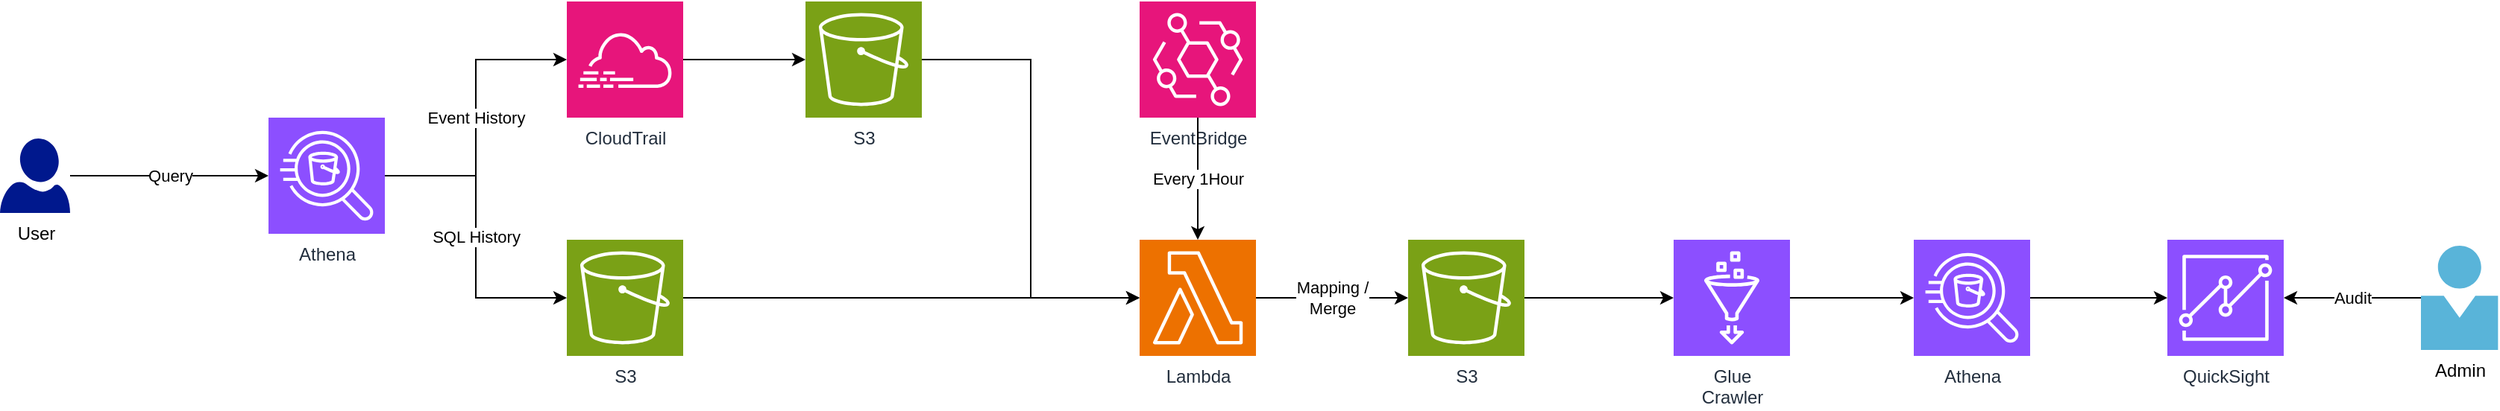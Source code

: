 <mxfile version="22.1.17" type="github">
  <diagram name="페이지-1" id="lUHlTmh8YYgmPMqC05yb">
    <mxGraphModel dx="1914" dy="931" grid="1" gridSize="10" guides="1" tooltips="1" connect="1" arrows="1" fold="1" page="1" pageScale="1" pageWidth="3300" pageHeight="4681" math="0" shadow="0">
      <root>
        <mxCell id="0" />
        <mxCell id="1" parent="0" />
        <mxCell id="O2ZlWHLAKghSJVd6REr4-1" value="Athena&lt;br&gt;" style="sketch=0;points=[[0,0,0],[0.25,0,0],[0.5,0,0],[0.75,0,0],[1,0,0],[0,1,0],[0.25,1,0],[0.5,1,0],[0.75,1,0],[1,1,0],[0,0.25,0],[0,0.5,0],[0,0.75,0],[1,0.25,0],[1,0.5,0],[1,0.75,0]];outlineConnect=0;fontColor=#232F3E;fillColor=#8C4FFF;strokeColor=#ffffff;dashed=0;verticalLabelPosition=bottom;verticalAlign=top;align=center;html=1;fontSize=12;fontStyle=0;aspect=fixed;shape=mxgraph.aws4.resourceIcon;resIcon=mxgraph.aws4.athena;" vertex="1" parent="1">
          <mxGeometry x="380" y="348" width="78" height="78" as="geometry" />
        </mxCell>
        <mxCell id="O2ZlWHLAKghSJVd6REr4-2" value="S3" style="sketch=0;points=[[0,0,0],[0.25,0,0],[0.5,0,0],[0.75,0,0],[1,0,0],[0,1,0],[0.25,1,0],[0.5,1,0],[0.75,1,0],[1,1,0],[0,0.25,0],[0,0.5,0],[0,0.75,0],[1,0.25,0],[1,0.5,0],[1,0.75,0]];outlineConnect=0;fontColor=#232F3E;fillColor=#7AA116;strokeColor=#ffffff;dashed=0;verticalLabelPosition=bottom;verticalAlign=top;align=center;html=1;fontSize=12;fontStyle=0;aspect=fixed;shape=mxgraph.aws4.resourceIcon;resIcon=mxgraph.aws4.s3;" vertex="1" parent="1">
          <mxGeometry x="1144" y="430" width="78" height="78" as="geometry" />
        </mxCell>
        <mxCell id="O2ZlWHLAKghSJVd6REr4-3" value="CloudTrail" style="sketch=0;points=[[0,0,0],[0.25,0,0],[0.5,0,0],[0.75,0,0],[1,0,0],[0,1,0],[0.25,1,0],[0.5,1,0],[0.75,1,0],[1,1,0],[0,0.25,0],[0,0.5,0],[0,0.75,0],[1,0.25,0],[1,0.5,0],[1,0.75,0]];points=[[0,0,0],[0.25,0,0],[0.5,0,0],[0.75,0,0],[1,0,0],[0,1,0],[0.25,1,0],[0.5,1,0],[0.75,1,0],[1,1,0],[0,0.25,0],[0,0.5,0],[0,0.75,0],[1,0.25,0],[1,0.5,0],[1,0.75,0]];outlineConnect=0;fontColor=#232F3E;fillColor=#E7157B;strokeColor=#ffffff;dashed=0;verticalLabelPosition=bottom;verticalAlign=top;align=center;html=1;fontSize=12;fontStyle=0;aspect=fixed;shape=mxgraph.aws4.resourceIcon;resIcon=mxgraph.aws4.cloudtrail;" vertex="1" parent="1">
          <mxGeometry x="580" y="270" width="78" height="78" as="geometry" />
        </mxCell>
        <mxCell id="O2ZlWHLAKghSJVd6REr4-4" value="EventBridge" style="sketch=0;points=[[0,0,0],[0.25,0,0],[0.5,0,0],[0.75,0,0],[1,0,0],[0,1,0],[0.25,1,0],[0.5,1,0],[0.75,1,0],[1,1,0],[0,0.25,0],[0,0.5,0],[0,0.75,0],[1,0.25,0],[1,0.5,0],[1,0.75,0]];outlineConnect=0;fontColor=#232F3E;fillColor=#E7157B;strokeColor=#ffffff;dashed=0;verticalLabelPosition=bottom;verticalAlign=top;align=center;html=1;fontSize=12;fontStyle=0;aspect=fixed;shape=mxgraph.aws4.resourceIcon;resIcon=mxgraph.aws4.eventbridge;" vertex="1" parent="1">
          <mxGeometry x="964" y="270" width="78" height="78" as="geometry" />
        </mxCell>
        <mxCell id="O2ZlWHLAKghSJVd6REr4-10" value="Mapping /&lt;br&gt;Merge" style="edgeStyle=orthogonalEdgeStyle;rounded=0;orthogonalLoop=1;jettySize=auto;html=1;" edge="1" parent="1" source="O2ZlWHLAKghSJVd6REr4-5" target="O2ZlWHLAKghSJVd6REr4-2">
          <mxGeometry relative="1" as="geometry" />
        </mxCell>
        <mxCell id="O2ZlWHLAKghSJVd6REr4-5" value="Lambda" style="sketch=0;points=[[0,0,0],[0.25,0,0],[0.5,0,0],[0.75,0,0],[1,0,0],[0,1,0],[0.25,1,0],[0.5,1,0],[0.75,1,0],[1,1,0],[0,0.25,0],[0,0.5,0],[0,0.75,0],[1,0.25,0],[1,0.5,0],[1,0.75,0]];outlineConnect=0;fontColor=#232F3E;fillColor=#ED7100;strokeColor=#ffffff;dashed=0;verticalLabelPosition=bottom;verticalAlign=top;align=center;html=1;fontSize=12;fontStyle=0;aspect=fixed;shape=mxgraph.aws4.resourceIcon;resIcon=mxgraph.aws4.lambda;" vertex="1" parent="1">
          <mxGeometry x="964" y="430" width="78" height="78" as="geometry" />
        </mxCell>
        <mxCell id="O2ZlWHLAKghSJVd6REr4-6" value="S3" style="sketch=0;points=[[0,0,0],[0.25,0,0],[0.5,0,0],[0.75,0,0],[1,0,0],[0,1,0],[0.25,1,0],[0.5,1,0],[0.75,1,0],[1,1,0],[0,0.25,0],[0,0.5,0],[0,0.75,0],[1,0.25,0],[1,0.5,0],[1,0.75,0]];outlineConnect=0;fontColor=#232F3E;fillColor=#7AA116;strokeColor=#ffffff;dashed=0;verticalLabelPosition=bottom;verticalAlign=top;align=center;html=1;fontSize=12;fontStyle=0;aspect=fixed;shape=mxgraph.aws4.resourceIcon;resIcon=mxgraph.aws4.s3;" vertex="1" parent="1">
          <mxGeometry x="580" y="430" width="78" height="78" as="geometry" />
        </mxCell>
        <mxCell id="O2ZlWHLAKghSJVd6REr4-29" style="edgeStyle=orthogonalEdgeStyle;rounded=0;orthogonalLoop=1;jettySize=auto;html=1;" edge="1" parent="1" source="O2ZlWHLAKghSJVd6REr4-7" target="O2ZlWHLAKghSJVd6REr4-28">
          <mxGeometry relative="1" as="geometry" />
        </mxCell>
        <mxCell id="O2ZlWHLAKghSJVd6REr4-7" value="Athena" style="sketch=0;points=[[0,0,0],[0.25,0,0],[0.5,0,0],[0.75,0,0],[1,0,0],[0,1,0],[0.25,1,0],[0.5,1,0],[0.75,1,0],[1,1,0],[0,0.25,0],[0,0.5,0],[0,0.75,0],[1,0.25,0],[1,0.5,0],[1,0.75,0]];outlineConnect=0;fontColor=#232F3E;fillColor=#8C4FFF;strokeColor=#ffffff;dashed=0;verticalLabelPosition=bottom;verticalAlign=top;align=center;html=1;fontSize=12;fontStyle=0;aspect=fixed;shape=mxgraph.aws4.resourceIcon;resIcon=mxgraph.aws4.athena;" vertex="1" parent="1">
          <mxGeometry x="1483" y="430" width="78" height="78" as="geometry" />
        </mxCell>
        <mxCell id="O2ZlWHLAKghSJVd6REr4-8" value="Glue&lt;br&gt;Crawler" style="sketch=0;points=[[0,0,0],[0.25,0,0],[0.5,0,0],[0.75,0,0],[1,0,0],[0,1,0],[0.25,1,0],[0.5,1,0],[0.75,1,0],[1,1,0],[0,0.25,0],[0,0.5,0],[0,0.75,0],[1,0.25,0],[1,0.5,0],[1,0.75,0]];outlineConnect=0;fontColor=#232F3E;fillColor=#8C4FFF;strokeColor=#ffffff;dashed=0;verticalLabelPosition=bottom;verticalAlign=top;align=center;html=1;fontSize=12;fontStyle=0;aspect=fixed;shape=mxgraph.aws4.resourceIcon;resIcon=mxgraph.aws4.glue;" vertex="1" parent="1">
          <mxGeometry x="1322" y="430" width="78" height="78" as="geometry" />
        </mxCell>
        <mxCell id="O2ZlWHLAKghSJVd6REr4-12" style="edgeStyle=orthogonalEdgeStyle;rounded=0;orthogonalLoop=1;jettySize=auto;html=1;entryX=0;entryY=0.5;entryDx=0;entryDy=0;entryPerimeter=0;" edge="1" parent="1" source="O2ZlWHLAKghSJVd6REr4-2" target="O2ZlWHLAKghSJVd6REr4-8">
          <mxGeometry relative="1" as="geometry" />
        </mxCell>
        <mxCell id="O2ZlWHLAKghSJVd6REr4-13" style="edgeStyle=orthogonalEdgeStyle;rounded=0;orthogonalLoop=1;jettySize=auto;html=1;entryX=0;entryY=0.5;entryDx=0;entryDy=0;entryPerimeter=0;" edge="1" parent="1" source="O2ZlWHLAKghSJVd6REr4-8" target="O2ZlWHLAKghSJVd6REr4-7">
          <mxGeometry relative="1" as="geometry" />
        </mxCell>
        <mxCell id="O2ZlWHLAKghSJVd6REr4-14" value="Event History" style="edgeStyle=orthogonalEdgeStyle;rounded=0;orthogonalLoop=1;jettySize=auto;html=1;entryX=0;entryY=0.5;entryDx=0;entryDy=0;entryPerimeter=0;" edge="1" parent="1" source="O2ZlWHLAKghSJVd6REr4-1" target="O2ZlWHLAKghSJVd6REr4-3">
          <mxGeometry relative="1" as="geometry" />
        </mxCell>
        <mxCell id="O2ZlWHLAKghSJVd6REr4-15" value="SQL History" style="edgeStyle=orthogonalEdgeStyle;rounded=0;orthogonalLoop=1;jettySize=auto;html=1;entryX=0;entryY=0.5;entryDx=0;entryDy=0;entryPerimeter=0;" edge="1" parent="1" source="O2ZlWHLAKghSJVd6REr4-1" target="O2ZlWHLAKghSJVd6REr4-6">
          <mxGeometry relative="1" as="geometry" />
        </mxCell>
        <mxCell id="O2ZlWHLAKghSJVd6REr4-16" value="S3" style="sketch=0;points=[[0,0,0],[0.25,0,0],[0.5,0,0],[0.75,0,0],[1,0,0],[0,1,0],[0.25,1,0],[0.5,1,0],[0.75,1,0],[1,1,0],[0,0.25,0],[0,0.5,0],[0,0.75,0],[1,0.25,0],[1,0.5,0],[1,0.75,0]];outlineConnect=0;fontColor=#232F3E;fillColor=#7AA116;strokeColor=#ffffff;dashed=0;verticalLabelPosition=bottom;verticalAlign=top;align=center;html=1;fontSize=12;fontStyle=0;aspect=fixed;shape=mxgraph.aws4.resourceIcon;resIcon=mxgraph.aws4.s3;" vertex="1" parent="1">
          <mxGeometry x="740" y="270" width="78" height="78" as="geometry" />
        </mxCell>
        <mxCell id="O2ZlWHLAKghSJVd6REr4-17" style="edgeStyle=orthogonalEdgeStyle;rounded=0;orthogonalLoop=1;jettySize=auto;html=1;entryX=0;entryY=0.5;entryDx=0;entryDy=0;entryPerimeter=0;" edge="1" parent="1" source="O2ZlWHLAKghSJVd6REr4-3" target="O2ZlWHLAKghSJVd6REr4-16">
          <mxGeometry relative="1" as="geometry" />
        </mxCell>
        <mxCell id="O2ZlWHLAKghSJVd6REr4-19" value="Admin" style="image;sketch=0;aspect=fixed;html=1;points=[];align=center;fontSize=12;image=img/lib/mscae/Person.svg;" vertex="1" parent="1">
          <mxGeometry x="1823" y="434" width="51.8" height="70" as="geometry" />
        </mxCell>
        <mxCell id="O2ZlWHLAKghSJVd6REr4-20" value="User" style="sketch=0;aspect=fixed;pointerEvents=1;shadow=0;dashed=0;html=1;strokeColor=none;labelPosition=center;verticalLabelPosition=bottom;verticalAlign=top;align=center;fillColor=#00188D;shape=mxgraph.azure.user" vertex="1" parent="1">
          <mxGeometry x="200" y="362" width="47" height="50" as="geometry" />
        </mxCell>
        <mxCell id="O2ZlWHLAKghSJVd6REr4-21" value="Query" style="edgeStyle=orthogonalEdgeStyle;rounded=0;orthogonalLoop=1;jettySize=auto;html=1;entryX=0;entryY=0.5;entryDx=0;entryDy=0;entryPerimeter=0;" edge="1" parent="1" source="O2ZlWHLAKghSJVd6REr4-20" target="O2ZlWHLAKghSJVd6REr4-1">
          <mxGeometry relative="1" as="geometry" />
        </mxCell>
        <mxCell id="O2ZlWHLAKghSJVd6REr4-25" style="edgeStyle=orthogonalEdgeStyle;rounded=0;orthogonalLoop=1;jettySize=auto;html=1;entryX=0;entryY=0.5;entryDx=0;entryDy=0;entryPerimeter=0;" edge="1" parent="1" source="O2ZlWHLAKghSJVd6REr4-16" target="O2ZlWHLAKghSJVd6REr4-5">
          <mxGeometry relative="1" as="geometry" />
        </mxCell>
        <mxCell id="O2ZlWHLAKghSJVd6REr4-26" style="edgeStyle=orthogonalEdgeStyle;rounded=0;orthogonalLoop=1;jettySize=auto;html=1;entryX=0;entryY=0.5;entryDx=0;entryDy=0;entryPerimeter=0;" edge="1" parent="1" source="O2ZlWHLAKghSJVd6REr4-6" target="O2ZlWHLAKghSJVd6REr4-5">
          <mxGeometry relative="1" as="geometry" />
        </mxCell>
        <mxCell id="O2ZlWHLAKghSJVd6REr4-27" value="Every 1Hour" style="edgeStyle=orthogonalEdgeStyle;rounded=0;orthogonalLoop=1;jettySize=auto;html=1;entryX=0.5;entryY=0;entryDx=0;entryDy=0;entryPerimeter=0;" edge="1" parent="1" source="O2ZlWHLAKghSJVd6REr4-4" target="O2ZlWHLAKghSJVd6REr4-5">
          <mxGeometry relative="1" as="geometry" />
        </mxCell>
        <mxCell id="O2ZlWHLAKghSJVd6REr4-28" value="QuickSight" style="sketch=0;points=[[0,0,0],[0.25,0,0],[0.5,0,0],[0.75,0,0],[1,0,0],[0,1,0],[0.25,1,0],[0.5,1,0],[0.75,1,0],[1,1,0],[0,0.25,0],[0,0.5,0],[0,0.75,0],[1,0.25,0],[1,0.5,0],[1,0.75,0]];outlineConnect=0;fontColor=#232F3E;fillColor=#8C4FFF;strokeColor=#ffffff;dashed=0;verticalLabelPosition=bottom;verticalAlign=top;align=center;html=1;fontSize=12;fontStyle=0;aspect=fixed;shape=mxgraph.aws4.resourceIcon;resIcon=mxgraph.aws4.quicksight;" vertex="1" parent="1">
          <mxGeometry x="1653" y="430" width="78" height="78" as="geometry" />
        </mxCell>
        <mxCell id="O2ZlWHLAKghSJVd6REr4-31" value="Audit" style="edgeStyle=orthogonalEdgeStyle;rounded=0;orthogonalLoop=1;jettySize=auto;html=1;entryX=1;entryY=0.5;entryDx=0;entryDy=0;entryPerimeter=0;" edge="1" parent="1" source="O2ZlWHLAKghSJVd6REr4-19" target="O2ZlWHLAKghSJVd6REr4-28">
          <mxGeometry relative="1" as="geometry" />
        </mxCell>
      </root>
    </mxGraphModel>
  </diagram>
</mxfile>
